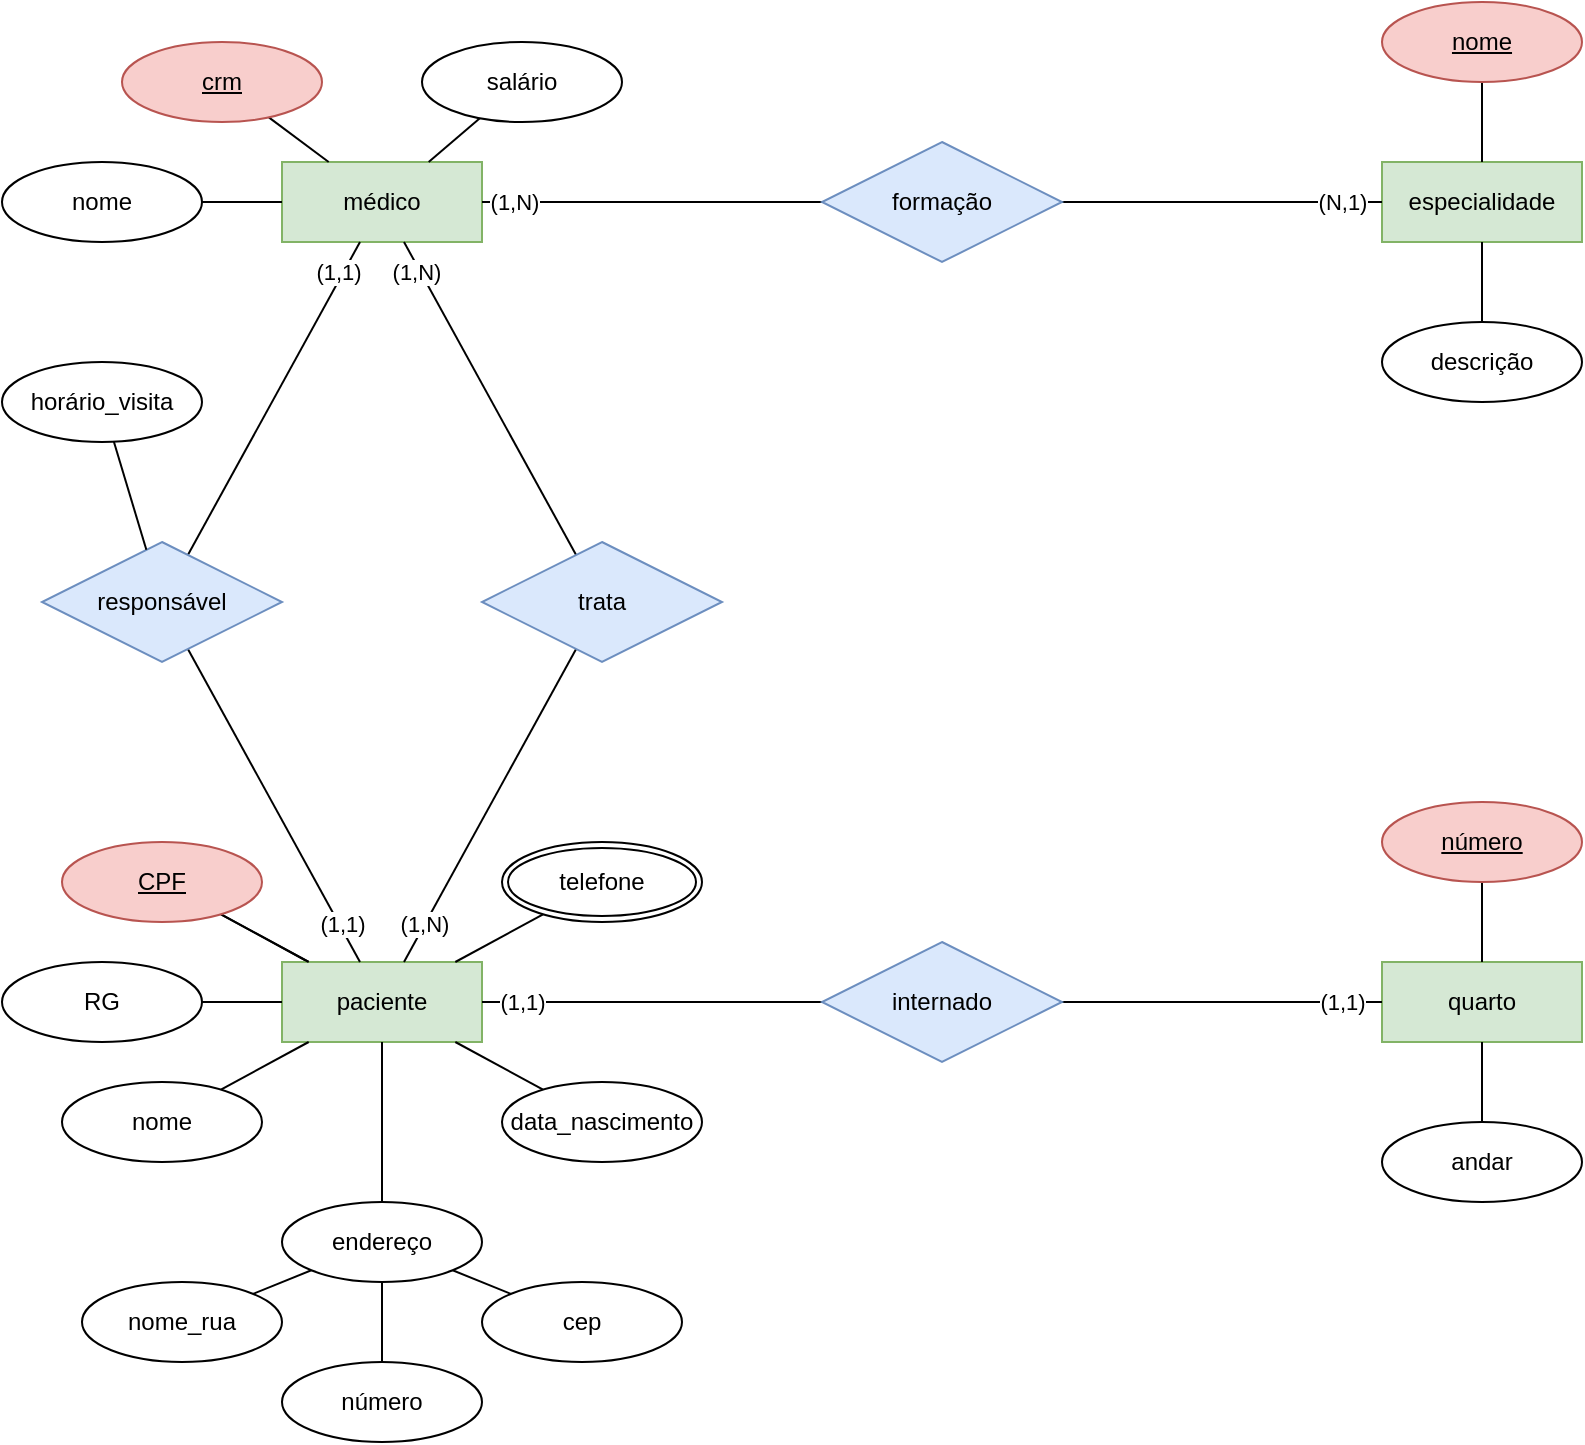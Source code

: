 <mxfile version="20.8.23" type="github">
  <diagram name="Página-1" id="8IGO-s_MpkhCgcWUfAiH">
    <mxGraphModel dx="1393" dy="758" grid="1" gridSize="10" guides="1" tooltips="1" connect="1" arrows="1" fold="1" page="1" pageScale="1" pageWidth="827" pageHeight="1169" math="0" shadow="0">
      <root>
        <mxCell id="0" />
        <mxCell id="1" parent="0" />
        <mxCell id="d81JuOdIf0_FB9-4cFhc-1" value="médico" style="whiteSpace=wrap;html=1;align=center;fillColor=#d5e8d4;strokeColor=#82b366;" parent="1" vertex="1">
          <mxGeometry x="140" y="80" width="100" height="40" as="geometry" />
        </mxCell>
        <mxCell id="d81JuOdIf0_FB9-4cFhc-2" value="especialidade" style="whiteSpace=wrap;html=1;align=center;fillColor=#d5e8d4;strokeColor=#82b366;" parent="1" vertex="1">
          <mxGeometry x="690" y="80" width="100" height="40" as="geometry" />
        </mxCell>
        <mxCell id="d81JuOdIf0_FB9-4cFhc-52" value="" style="edgeStyle=none;rounded=0;orthogonalLoop=1;jettySize=auto;html=1;endArrow=none;endFill=0;" parent="1" source="d81JuOdIf0_FB9-4cFhc-3" target="d81JuOdIf0_FB9-4cFhc-23" edge="1">
          <mxGeometry relative="1" as="geometry" />
        </mxCell>
        <mxCell id="d81JuOdIf0_FB9-4cFhc-3" value="paciente" style="whiteSpace=wrap;html=1;align=center;fillColor=#d5e8d4;strokeColor=#82b366;" parent="1" vertex="1">
          <mxGeometry x="140" y="480" width="100" height="40" as="geometry" />
        </mxCell>
        <mxCell id="d81JuOdIf0_FB9-4cFhc-4" value="quarto" style="whiteSpace=wrap;html=1;align=center;fillColor=#d5e8d4;strokeColor=#82b366;" parent="1" vertex="1">
          <mxGeometry x="690" y="480" width="100" height="40" as="geometry" />
        </mxCell>
        <mxCell id="d81JuOdIf0_FB9-4cFhc-17" style="rounded=0;orthogonalLoop=1;jettySize=auto;html=1;endArrow=none;endFill=0;" parent="1" source="d81JuOdIf0_FB9-4cFhc-5" target="d81JuOdIf0_FB9-4cFhc-1" edge="1">
          <mxGeometry relative="1" as="geometry" />
        </mxCell>
        <mxCell id="d81JuOdIf0_FB9-4cFhc-5" value="crm" style="ellipse;whiteSpace=wrap;html=1;align=center;fontStyle=4;fillColor=#f8cecc;strokeColor=#b85450;" parent="1" vertex="1">
          <mxGeometry x="60" y="20" width="100" height="40" as="geometry" />
        </mxCell>
        <mxCell id="d81JuOdIf0_FB9-4cFhc-18" style="edgeStyle=none;rounded=0;orthogonalLoop=1;jettySize=auto;html=1;endArrow=none;endFill=0;" parent="1" source="d81JuOdIf0_FB9-4cFhc-6" target="d81JuOdIf0_FB9-4cFhc-1" edge="1">
          <mxGeometry relative="1" as="geometry" />
        </mxCell>
        <mxCell id="d81JuOdIf0_FB9-4cFhc-6" value="nome" style="ellipse;whiteSpace=wrap;html=1;align=center;" parent="1" vertex="1">
          <mxGeometry y="80" width="100" height="40" as="geometry" />
        </mxCell>
        <mxCell id="d81JuOdIf0_FB9-4cFhc-19" style="edgeStyle=none;rounded=0;orthogonalLoop=1;jettySize=auto;html=1;endArrow=none;endFill=0;" parent="1" source="d81JuOdIf0_FB9-4cFhc-7" target="d81JuOdIf0_FB9-4cFhc-1" edge="1">
          <mxGeometry relative="1" as="geometry" />
        </mxCell>
        <mxCell id="d81JuOdIf0_FB9-4cFhc-7" value="salário" style="ellipse;whiteSpace=wrap;html=1;align=center;" parent="1" vertex="1">
          <mxGeometry x="210" y="20" width="100" height="40" as="geometry" />
        </mxCell>
        <mxCell id="d81JuOdIf0_FB9-4cFhc-21" style="edgeStyle=none;rounded=0;orthogonalLoop=1;jettySize=auto;html=1;endArrow=none;endFill=0;" parent="1" source="d81JuOdIf0_FB9-4cFhc-9" target="d81JuOdIf0_FB9-4cFhc-3" edge="1">
          <mxGeometry relative="1" as="geometry" />
        </mxCell>
        <mxCell id="d81JuOdIf0_FB9-4cFhc-9" value="RG" style="ellipse;whiteSpace=wrap;html=1;align=center;" parent="1" vertex="1">
          <mxGeometry y="480" width="100" height="40" as="geometry" />
        </mxCell>
        <mxCell id="d81JuOdIf0_FB9-4cFhc-25" style="edgeStyle=none;rounded=0;orthogonalLoop=1;jettySize=auto;html=1;endArrow=none;endFill=0;" parent="1" source="d81JuOdIf0_FB9-4cFhc-11" target="d81JuOdIf0_FB9-4cFhc-3" edge="1">
          <mxGeometry relative="1" as="geometry" />
        </mxCell>
        <mxCell id="d81JuOdIf0_FB9-4cFhc-11" value="nome" style="ellipse;whiteSpace=wrap;html=1;align=center;" parent="1" vertex="1">
          <mxGeometry x="30" y="540" width="100" height="40" as="geometry" />
        </mxCell>
        <mxCell id="d81JuOdIf0_FB9-4cFhc-26" style="edgeStyle=none;rounded=0;orthogonalLoop=1;jettySize=auto;html=1;endArrow=none;endFill=0;" parent="1" source="d81JuOdIf0_FB9-4cFhc-12" target="d81JuOdIf0_FB9-4cFhc-3" edge="1">
          <mxGeometry relative="1" as="geometry" />
        </mxCell>
        <mxCell id="d81JuOdIf0_FB9-4cFhc-12" value="endereço" style="ellipse;whiteSpace=wrap;html=1;align=center;" parent="1" vertex="1">
          <mxGeometry x="140" y="600" width="100" height="40" as="geometry" />
        </mxCell>
        <mxCell id="d81JuOdIf0_FB9-4cFhc-27" style="edgeStyle=none;rounded=0;orthogonalLoop=1;jettySize=auto;html=1;endArrow=none;endFill=0;" parent="1" source="d81JuOdIf0_FB9-4cFhc-13" target="d81JuOdIf0_FB9-4cFhc-3" edge="1">
          <mxGeometry relative="1" as="geometry" />
        </mxCell>
        <mxCell id="d81JuOdIf0_FB9-4cFhc-13" value="telefone" style="ellipse;shape=doubleEllipse;margin=3;whiteSpace=wrap;html=1;align=center;" parent="1" vertex="1">
          <mxGeometry x="250" y="420" width="100" height="40" as="geometry" />
        </mxCell>
        <mxCell id="d81JuOdIf0_FB9-4cFhc-28" style="edgeStyle=none;rounded=0;orthogonalLoop=1;jettySize=auto;html=1;endArrow=none;endFill=0;" parent="1" source="d81JuOdIf0_FB9-4cFhc-14" target="d81JuOdIf0_FB9-4cFhc-3" edge="1">
          <mxGeometry relative="1" as="geometry" />
        </mxCell>
        <mxCell id="d81JuOdIf0_FB9-4cFhc-14" value="data_nascimento" style="ellipse;whiteSpace=wrap;html=1;align=center;" parent="1" vertex="1">
          <mxGeometry x="250" y="540" width="100" height="40" as="geometry" />
        </mxCell>
        <mxCell id="d81JuOdIf0_FB9-4cFhc-29" style="edgeStyle=none;rounded=0;orthogonalLoop=1;jettySize=auto;html=1;endArrow=none;endFill=0;" parent="1" source="d81JuOdIf0_FB9-4cFhc-15" target="d81JuOdIf0_FB9-4cFhc-4" edge="1">
          <mxGeometry relative="1" as="geometry" />
        </mxCell>
        <mxCell id="d81JuOdIf0_FB9-4cFhc-15" value="número" style="ellipse;whiteSpace=wrap;html=1;align=center;fontStyle=4;fillColor=#f8cecc;strokeColor=#b85450;" parent="1" vertex="1">
          <mxGeometry x="690" y="400" width="100" height="40" as="geometry" />
        </mxCell>
        <mxCell id="d81JuOdIf0_FB9-4cFhc-30" style="edgeStyle=none;rounded=0;orthogonalLoop=1;jettySize=auto;html=1;endArrow=none;endFill=0;" parent="1" source="d81JuOdIf0_FB9-4cFhc-16" target="d81JuOdIf0_FB9-4cFhc-4" edge="1">
          <mxGeometry relative="1" as="geometry" />
        </mxCell>
        <mxCell id="d81JuOdIf0_FB9-4cFhc-16" value="andar" style="ellipse;whiteSpace=wrap;html=1;align=center;" parent="1" vertex="1">
          <mxGeometry x="690" y="560" width="100" height="40" as="geometry" />
        </mxCell>
        <mxCell id="d81JuOdIf0_FB9-4cFhc-24" style="edgeStyle=none;rounded=0;orthogonalLoop=1;jettySize=auto;html=1;endArrow=none;endFill=0;" parent="1" source="d81JuOdIf0_FB9-4cFhc-23" target="d81JuOdIf0_FB9-4cFhc-3" edge="1">
          <mxGeometry relative="1" as="geometry" />
        </mxCell>
        <mxCell id="d81JuOdIf0_FB9-4cFhc-23" value="CPF" style="ellipse;whiteSpace=wrap;html=1;align=center;fontStyle=4;fillColor=#f8cecc;strokeColor=#b85450;" parent="1" vertex="1">
          <mxGeometry x="30" y="420" width="100" height="40" as="geometry" />
        </mxCell>
        <mxCell id="d81JuOdIf0_FB9-4cFhc-34" style="edgeStyle=none;rounded=0;orthogonalLoop=1;jettySize=auto;html=1;endArrow=none;endFill=0;" parent="1" source="d81JuOdIf0_FB9-4cFhc-31" edge="1">
          <mxGeometry relative="1" as="geometry">
            <mxPoint x="240" y="100" as="targetPoint" />
          </mxGeometry>
        </mxCell>
        <mxCell id="d81JuOdIf0_FB9-4cFhc-48" value="(1,N)" style="edgeLabel;html=1;align=center;verticalAlign=middle;resizable=0;points=[];" parent="d81JuOdIf0_FB9-4cFhc-34" vertex="1" connectable="0">
          <mxGeometry x="0.812" relative="1" as="geometry">
            <mxPoint as="offset" />
          </mxGeometry>
        </mxCell>
        <mxCell id="d81JuOdIf0_FB9-4cFhc-35" style="edgeStyle=none;rounded=0;orthogonalLoop=1;jettySize=auto;html=1;endArrow=none;endFill=0;" parent="1" source="d81JuOdIf0_FB9-4cFhc-31" target="d81JuOdIf0_FB9-4cFhc-2" edge="1">
          <mxGeometry relative="1" as="geometry" />
        </mxCell>
        <mxCell id="d81JuOdIf0_FB9-4cFhc-49" value="(N,1)" style="edgeLabel;html=1;align=center;verticalAlign=middle;resizable=0;points=[];" parent="d81JuOdIf0_FB9-4cFhc-35" vertex="1" connectable="0">
          <mxGeometry x="0.812" relative="1" as="geometry">
            <mxPoint x="-5" as="offset" />
          </mxGeometry>
        </mxCell>
        <mxCell id="d81JuOdIf0_FB9-4cFhc-31" value="formação" style="shape=rhombus;perimeter=rhombusPerimeter;whiteSpace=wrap;html=1;align=center;fillColor=#dae8fc;strokeColor=#6c8ebf;" parent="1" vertex="1">
          <mxGeometry x="410" y="70" width="120" height="60" as="geometry" />
        </mxCell>
        <mxCell id="d81JuOdIf0_FB9-4cFhc-37" style="edgeStyle=none;rounded=0;orthogonalLoop=1;jettySize=auto;html=1;endArrow=none;endFill=0;" parent="1" source="d81JuOdIf0_FB9-4cFhc-32" target="d81JuOdIf0_FB9-4cFhc-3" edge="1">
          <mxGeometry relative="1" as="geometry" />
        </mxCell>
        <mxCell id="d81JuOdIf0_FB9-4cFhc-51" value="(1,N)" style="edgeLabel;html=1;align=center;verticalAlign=middle;resizable=0;points=[];" parent="d81JuOdIf0_FB9-4cFhc-37" vertex="1" connectable="0">
          <mxGeometry x="0.813" y="3" relative="1" as="geometry">
            <mxPoint x="-1" y="-6" as="offset" />
          </mxGeometry>
        </mxCell>
        <mxCell id="d81JuOdIf0_FB9-4cFhc-42" style="edgeStyle=none;rounded=0;orthogonalLoop=1;jettySize=auto;html=1;endArrow=none;endFill=0;" parent="1" source="d81JuOdIf0_FB9-4cFhc-32" target="d81JuOdIf0_FB9-4cFhc-1" edge="1">
          <mxGeometry relative="1" as="geometry" />
        </mxCell>
        <mxCell id="d81JuOdIf0_FB9-4cFhc-50" value="(1,N)" style="edgeLabel;html=1;align=center;verticalAlign=middle;resizable=0;points=[];" parent="d81JuOdIf0_FB9-4cFhc-42" vertex="1" connectable="0">
          <mxGeometry x="0.787" y="1" relative="1" as="geometry">
            <mxPoint x="-3" y="-2" as="offset" />
          </mxGeometry>
        </mxCell>
        <mxCell id="d81JuOdIf0_FB9-4cFhc-32" value="trata" style="shape=rhombus;perimeter=rhombusPerimeter;whiteSpace=wrap;html=1;align=center;fillColor=#dae8fc;strokeColor=#6c8ebf;" parent="1" vertex="1">
          <mxGeometry x="240" y="270" width="120" height="60" as="geometry" />
        </mxCell>
        <mxCell id="d81JuOdIf0_FB9-4cFhc-38" style="edgeStyle=none;rounded=0;orthogonalLoop=1;jettySize=auto;html=1;endArrow=none;endFill=0;" parent="1" source="d81JuOdIf0_FB9-4cFhc-33" target="d81JuOdIf0_FB9-4cFhc-4" edge="1">
          <mxGeometry relative="1" as="geometry" />
        </mxCell>
        <mxCell id="d81JuOdIf0_FB9-4cFhc-54" value="(1,1)" style="edgeLabel;html=1;align=center;verticalAlign=middle;resizable=0;points=[];" parent="d81JuOdIf0_FB9-4cFhc-38" vertex="1" connectable="0">
          <mxGeometry x="0.775" y="-2" relative="1" as="geometry">
            <mxPoint x="-2" y="-2" as="offset" />
          </mxGeometry>
        </mxCell>
        <mxCell id="d81JuOdIf0_FB9-4cFhc-39" style="edgeStyle=none;rounded=0;orthogonalLoop=1;jettySize=auto;html=1;endArrow=none;endFill=0;" parent="1" source="d81JuOdIf0_FB9-4cFhc-33" target="d81JuOdIf0_FB9-4cFhc-3" edge="1">
          <mxGeometry relative="1" as="geometry" />
        </mxCell>
        <mxCell id="d81JuOdIf0_FB9-4cFhc-53" value="(1,1)" style="edgeLabel;html=1;align=center;verticalAlign=middle;resizable=0;points=[];" parent="d81JuOdIf0_FB9-4cFhc-39" vertex="1" connectable="0">
          <mxGeometry x="0.835" relative="1" as="geometry">
            <mxPoint x="6" as="offset" />
          </mxGeometry>
        </mxCell>
        <mxCell id="d81JuOdIf0_FB9-4cFhc-33" value="internado" style="shape=rhombus;perimeter=rhombusPerimeter;whiteSpace=wrap;html=1;align=center;fillColor=#dae8fc;strokeColor=#6c8ebf;" parent="1" vertex="1">
          <mxGeometry x="410" y="470" width="120" height="60" as="geometry" />
        </mxCell>
        <mxCell id="d81JuOdIf0_FB9-4cFhc-41" style="edgeStyle=none;rounded=0;orthogonalLoop=1;jettySize=auto;html=1;endArrow=none;endFill=0;" parent="1" source="d81JuOdIf0_FB9-4cFhc-40" target="d81JuOdIf0_FB9-4cFhc-2" edge="1">
          <mxGeometry relative="1" as="geometry" />
        </mxCell>
        <mxCell id="d81JuOdIf0_FB9-4cFhc-40" value="nome" style="ellipse;whiteSpace=wrap;html=1;align=center;fontStyle=4;fillColor=#f8cecc;strokeColor=#b85450;" parent="1" vertex="1">
          <mxGeometry x="690" width="100" height="40" as="geometry" />
        </mxCell>
        <mxCell id="d81JuOdIf0_FB9-4cFhc-56" style="edgeStyle=none;rounded=0;orthogonalLoop=1;jettySize=auto;html=1;endArrow=none;endFill=0;" parent="1" source="d81JuOdIf0_FB9-4cFhc-55" target="d81JuOdIf0_FB9-4cFhc-1" edge="1">
          <mxGeometry relative="1" as="geometry" />
        </mxCell>
        <mxCell id="d81JuOdIf0_FB9-4cFhc-58" value="(1,1)" style="edgeLabel;html=1;align=center;verticalAlign=middle;resizable=0;points=[];" parent="d81JuOdIf0_FB9-4cFhc-56" vertex="1" connectable="0">
          <mxGeometry x="0.753" y="1" relative="1" as="geometry">
            <mxPoint y="-4" as="offset" />
          </mxGeometry>
        </mxCell>
        <mxCell id="d81JuOdIf0_FB9-4cFhc-57" style="edgeStyle=none;rounded=0;orthogonalLoop=1;jettySize=auto;html=1;endArrow=none;endFill=0;" parent="1" source="d81JuOdIf0_FB9-4cFhc-55" target="d81JuOdIf0_FB9-4cFhc-3" edge="1">
          <mxGeometry relative="1" as="geometry" />
        </mxCell>
        <mxCell id="d81JuOdIf0_FB9-4cFhc-59" value="(1,1)" style="edgeLabel;html=1;align=center;verticalAlign=middle;resizable=0;points=[];" parent="d81JuOdIf0_FB9-4cFhc-57" vertex="1" connectable="0">
          <mxGeometry x="0.812" y="3" relative="1" as="geometry">
            <mxPoint x="-4" y="-3" as="offset" />
          </mxGeometry>
        </mxCell>
        <mxCell id="d81JuOdIf0_FB9-4cFhc-55" value="responsável" style="shape=rhombus;perimeter=rhombusPerimeter;whiteSpace=wrap;html=1;align=center;fillColor=#dae8fc;strokeColor=#6c8ebf;" parent="1" vertex="1">
          <mxGeometry x="20" y="270" width="120" height="60" as="geometry" />
        </mxCell>
        <mxCell id="d81JuOdIf0_FB9-4cFhc-66" style="edgeStyle=none;rounded=0;orthogonalLoop=1;jettySize=auto;html=1;endArrow=none;endFill=0;" parent="1" source="d81JuOdIf0_FB9-4cFhc-61" target="d81JuOdIf0_FB9-4cFhc-12" edge="1">
          <mxGeometry relative="1" as="geometry" />
        </mxCell>
        <mxCell id="d81JuOdIf0_FB9-4cFhc-61" value="nome_rua" style="ellipse;whiteSpace=wrap;html=1;align=center;" parent="1" vertex="1">
          <mxGeometry x="40" y="640" width="100" height="40" as="geometry" />
        </mxCell>
        <mxCell id="d81JuOdIf0_FB9-4cFhc-65" style="edgeStyle=none;rounded=0;orthogonalLoop=1;jettySize=auto;html=1;endArrow=none;endFill=0;" parent="1" source="d81JuOdIf0_FB9-4cFhc-62" target="d81JuOdIf0_FB9-4cFhc-12" edge="1">
          <mxGeometry relative="1" as="geometry" />
        </mxCell>
        <mxCell id="d81JuOdIf0_FB9-4cFhc-62" value="número" style="ellipse;whiteSpace=wrap;html=1;align=center;" parent="1" vertex="1">
          <mxGeometry x="140" y="680" width="100" height="40" as="geometry" />
        </mxCell>
        <mxCell id="d81JuOdIf0_FB9-4cFhc-64" style="edgeStyle=none;rounded=0;orthogonalLoop=1;jettySize=auto;html=1;endArrow=none;endFill=0;" parent="1" source="d81JuOdIf0_FB9-4cFhc-63" target="d81JuOdIf0_FB9-4cFhc-12" edge="1">
          <mxGeometry relative="1" as="geometry" />
        </mxCell>
        <mxCell id="d81JuOdIf0_FB9-4cFhc-63" value="cep" style="ellipse;whiteSpace=wrap;html=1;align=center;" parent="1" vertex="1">
          <mxGeometry x="240" y="640" width="100" height="40" as="geometry" />
        </mxCell>
        <mxCell id="d81JuOdIf0_FB9-4cFhc-68" style="edgeStyle=none;rounded=0;orthogonalLoop=1;jettySize=auto;html=1;endArrow=none;endFill=0;" parent="1" source="d81JuOdIf0_FB9-4cFhc-67" target="d81JuOdIf0_FB9-4cFhc-2" edge="1">
          <mxGeometry relative="1" as="geometry" />
        </mxCell>
        <mxCell id="d81JuOdIf0_FB9-4cFhc-67" value="descrição" style="ellipse;whiteSpace=wrap;html=1;align=center;" parent="1" vertex="1">
          <mxGeometry x="690" y="160" width="100" height="40" as="geometry" />
        </mxCell>
        <mxCell id="NKJ-019FxtUqS_pXPpMJ-2" style="rounded=0;orthogonalLoop=1;jettySize=auto;html=1;endArrow=none;endFill=0;" edge="1" parent="1" source="NKJ-019FxtUqS_pXPpMJ-1" target="d81JuOdIf0_FB9-4cFhc-55">
          <mxGeometry relative="1" as="geometry" />
        </mxCell>
        <mxCell id="NKJ-019FxtUqS_pXPpMJ-1" value="horário_visita" style="ellipse;whiteSpace=wrap;html=1;align=center;" vertex="1" parent="1">
          <mxGeometry y="180" width="100" height="40" as="geometry" />
        </mxCell>
      </root>
    </mxGraphModel>
  </diagram>
</mxfile>
